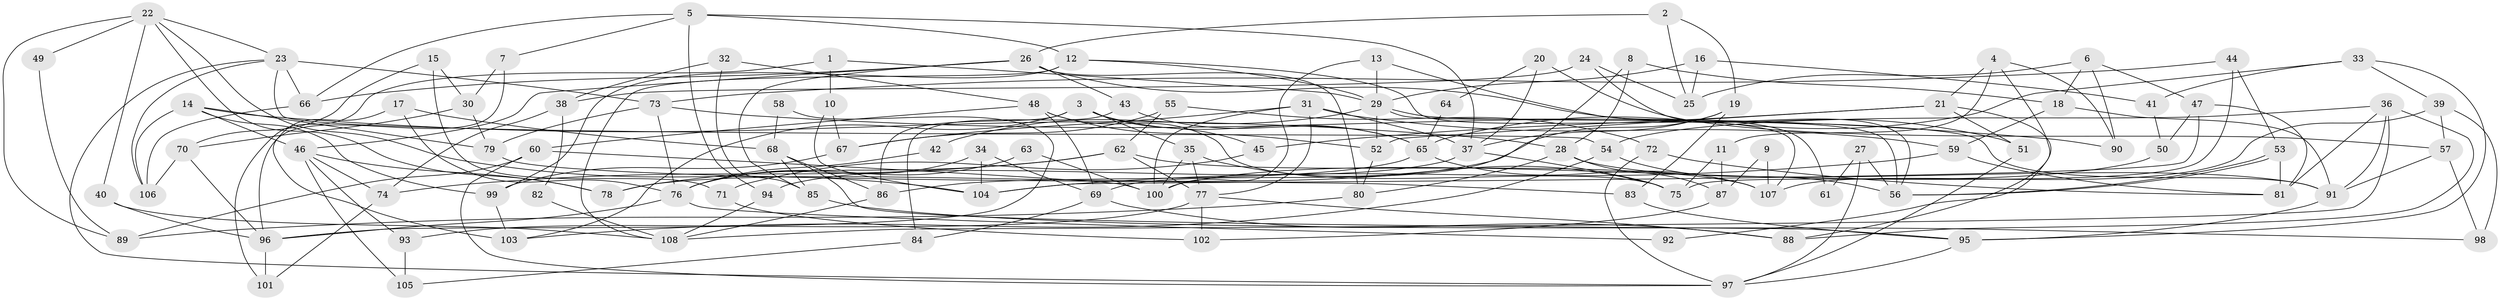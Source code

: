 // coarse degree distribution, {3: 0.2463768115942029, 8: 0.057971014492753624, 4: 0.17391304347826086, 5: 0.13043478260869565, 2: 0.057971014492753624, 9: 0.057971014492753624, 6: 0.07246376811594203, 7: 0.18840579710144928, 1: 0.014492753623188406}
// Generated by graph-tools (version 1.1) at 2025/42/03/06/25 10:42:01]
// undirected, 108 vertices, 216 edges
graph export_dot {
graph [start="1"]
  node [color=gray90,style=filled];
  1;
  2;
  3;
  4;
  5;
  6;
  7;
  8;
  9;
  10;
  11;
  12;
  13;
  14;
  15;
  16;
  17;
  18;
  19;
  20;
  21;
  22;
  23;
  24;
  25;
  26;
  27;
  28;
  29;
  30;
  31;
  32;
  33;
  34;
  35;
  36;
  37;
  38;
  39;
  40;
  41;
  42;
  43;
  44;
  45;
  46;
  47;
  48;
  49;
  50;
  51;
  52;
  53;
  54;
  55;
  56;
  57;
  58;
  59;
  60;
  61;
  62;
  63;
  64;
  65;
  66;
  67;
  68;
  69;
  70;
  71;
  72;
  73;
  74;
  75;
  76;
  77;
  78;
  79;
  80;
  81;
  82;
  83;
  84;
  85;
  86;
  87;
  88;
  89;
  90;
  91;
  92;
  93;
  94;
  95;
  96;
  97;
  98;
  99;
  100;
  101;
  102;
  103;
  104;
  105;
  106;
  107;
  108;
  1 -- 101;
  1 -- 10;
  1 -- 29;
  2 -- 25;
  2 -- 19;
  2 -- 26;
  3 -- 65;
  3 -- 35;
  3 -- 45;
  3 -- 86;
  3 -- 103;
  4 -- 90;
  4 -- 11;
  4 -- 21;
  4 -- 92;
  5 -- 37;
  5 -- 94;
  5 -- 7;
  5 -- 12;
  5 -- 66;
  6 -- 18;
  6 -- 25;
  6 -- 47;
  6 -- 90;
  7 -- 96;
  7 -- 30;
  8 -- 28;
  8 -- 69;
  8 -- 18;
  9 -- 107;
  9 -- 87;
  10 -- 104;
  10 -- 67;
  11 -- 75;
  11 -- 87;
  12 -- 29;
  12 -- 56;
  12 -- 99;
  12 -- 108;
  13 -- 29;
  13 -- 100;
  13 -- 61;
  14 -- 106;
  14 -- 99;
  14 -- 28;
  14 -- 46;
  14 -- 79;
  15 -- 70;
  15 -- 30;
  15 -- 71;
  16 -- 29;
  16 -- 41;
  16 -- 25;
  17 -- 76;
  17 -- 103;
  17 -- 68;
  18 -- 91;
  18 -- 59;
  19 -- 78;
  19 -- 83;
  19 -- 37;
  20 -- 57;
  20 -- 37;
  20 -- 64;
  21 -- 51;
  21 -- 45;
  21 -- 52;
  21 -- 88;
  22 -- 104;
  22 -- 89;
  22 -- 23;
  22 -- 40;
  22 -- 49;
  22 -- 78;
  23 -- 66;
  23 -- 54;
  23 -- 73;
  23 -- 97;
  23 -- 106;
  24 -- 56;
  24 -- 38;
  24 -- 25;
  26 -- 46;
  26 -- 43;
  26 -- 51;
  26 -- 66;
  26 -- 80;
  26 -- 85;
  27 -- 97;
  27 -- 56;
  27 -- 61;
  28 -- 80;
  28 -- 87;
  28 -- 91;
  29 -- 91;
  29 -- 42;
  29 -- 52;
  29 -- 107;
  30 -- 79;
  30 -- 70;
  31 -- 67;
  31 -- 59;
  31 -- 37;
  31 -- 77;
  31 -- 100;
  32 -- 85;
  32 -- 48;
  32 -- 38;
  33 -- 65;
  33 -- 95;
  33 -- 39;
  33 -- 41;
  34 -- 104;
  34 -- 69;
  34 -- 76;
  35 -- 77;
  35 -- 75;
  35 -- 100;
  36 -- 88;
  36 -- 54;
  36 -- 81;
  36 -- 91;
  36 -- 108;
  37 -- 75;
  37 -- 94;
  38 -- 74;
  38 -- 82;
  39 -- 98;
  39 -- 57;
  39 -- 107;
  40 -- 108;
  40 -- 96;
  41 -- 50;
  42 -- 76;
  43 -- 65;
  43 -- 84;
  44 -- 73;
  44 -- 75;
  44 -- 53;
  45 -- 71;
  46 -- 93;
  46 -- 74;
  46 -- 78;
  46 -- 105;
  47 -- 81;
  47 -- 50;
  47 -- 104;
  48 -- 52;
  48 -- 60;
  48 -- 69;
  48 -- 75;
  49 -- 89;
  50 -- 100;
  51 -- 97;
  52 -- 80;
  53 -- 56;
  53 -- 56;
  53 -- 81;
  54 -- 56;
  54 -- 103;
  55 -- 72;
  55 -- 62;
  55 -- 67;
  57 -- 91;
  57 -- 98;
  58 -- 68;
  58 -- 96;
  59 -- 81;
  59 -- 104;
  60 -- 100;
  60 -- 97;
  60 -- 89;
  62 -- 107;
  62 -- 78;
  62 -- 74;
  62 -- 77;
  63 -- 100;
  63 -- 76;
  64 -- 65;
  65 -- 107;
  65 -- 86;
  66 -- 106;
  67 -- 99;
  68 -- 86;
  68 -- 85;
  68 -- 95;
  69 -- 88;
  69 -- 84;
  70 -- 106;
  70 -- 96;
  71 -- 102;
  72 -- 97;
  72 -- 81;
  73 -- 76;
  73 -- 79;
  73 -- 90;
  74 -- 101;
  76 -- 96;
  76 -- 92;
  77 -- 88;
  77 -- 93;
  77 -- 102;
  79 -- 83;
  80 -- 89;
  82 -- 108;
  83 -- 95;
  84 -- 105;
  85 -- 98;
  86 -- 108;
  87 -- 102;
  91 -- 95;
  93 -- 105;
  94 -- 108;
  95 -- 97;
  96 -- 101;
  99 -- 103;
}

